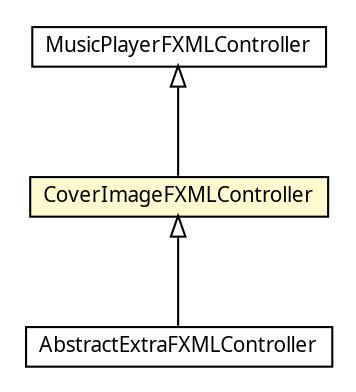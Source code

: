 #!/usr/local/bin/dot
#
# Class diagram 
# Generated by UMLGraph version 5.1 (http://www.umlgraph.org/)
#

digraph G {
	edge [fontname="arial",fontsize=10,labelfontname="arial",labelfontsize=10];
	node [fontname="arial",fontsize=10,shape=plaintext];
	nodesep=0.25;
	ranksep=0.5;
	// org.olympe.musicplayer.fxml.MusicPlayerFXMLController
	c1027 [label=<<table title="org.olympe.musicplayer.fxml.MusicPlayerFXMLController" border="0" cellborder="1" cellspacing="0" cellpadding="2" port="p" href="./MusicPlayerFXMLController.html">
		<tr><td><table border="0" cellspacing="0" cellpadding="1">
<tr><td align="center" balign="center"><font face="ariali"> MusicPlayerFXMLController </font></td></tr>
		</table></td></tr>
		</table>>, fontname="arial", fontcolor="black", fontsize=10.0];
	// org.olympe.musicplayer.fxml.CoverImageFXMLController
	c1034 [label=<<table title="org.olympe.musicplayer.fxml.CoverImageFXMLController" border="0" cellborder="1" cellspacing="0" cellpadding="2" port="p" bgcolor="lemonChiffon" href="./CoverImageFXMLController.html">
		<tr><td><table border="0" cellspacing="0" cellpadding="1">
<tr><td align="center" balign="center"><font face="ariali"> CoverImageFXMLController </font></td></tr>
		</table></td></tr>
		</table>>, fontname="arial", fontcolor="black", fontsize=10.0];
	// org.olympe.musicplayer.fxml.AbstractExtraFXMLController
	c1040 [label=<<table title="org.olympe.musicplayer.fxml.AbstractExtraFXMLController" border="0" cellborder="1" cellspacing="0" cellpadding="2" port="p" href="./AbstractExtraFXMLController.html">
		<tr><td><table border="0" cellspacing="0" cellpadding="1">
<tr><td align="center" balign="center"><font face="ariali"> AbstractExtraFXMLController </font></td></tr>
		</table></td></tr>
		</table>>, fontname="arial", fontcolor="black", fontsize=10.0];
	//org.olympe.musicplayer.fxml.CoverImageFXMLController extends org.olympe.musicplayer.fxml.MusicPlayerFXMLController
	c1027:p -> c1034:p [dir=back,arrowtail=empty];
	//org.olympe.musicplayer.fxml.AbstractExtraFXMLController extends org.olympe.musicplayer.fxml.CoverImageFXMLController
	c1034:p -> c1040:p [dir=back,arrowtail=empty];
}

